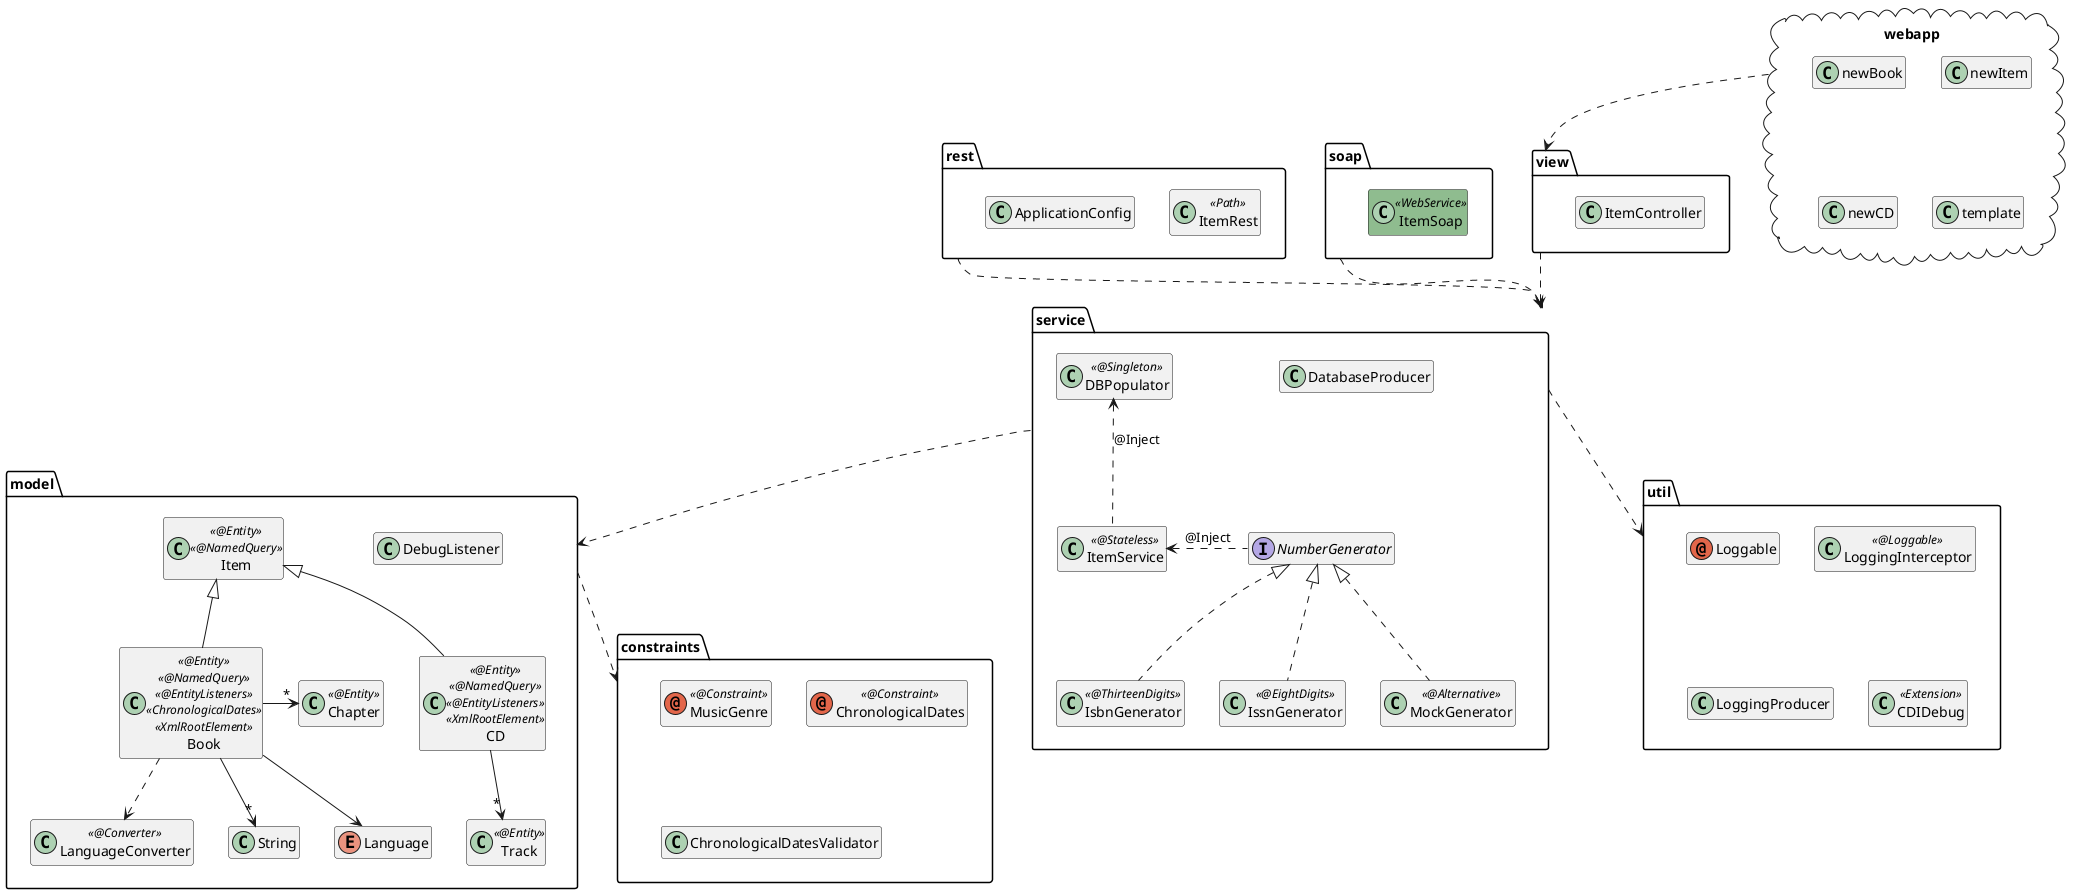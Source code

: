 @startuml

hide members

package "webapp"  <<Cloud>> {
    class newItem
    class newBook
    class newCD
    class template
}

package "view"  {
    class ItemController
}

package "rest"  {
    class ItemRest  << Path >>
    class ApplicationConfig
}

package "soap"  {
    class ItemSoap  << WebService >> #8FBC8F
}

package "service" {
    interface NumberGenerator
    class IsbnGenerator << @ThirteenDigits >>
    class IssnGenerator << @EightDigits >>
    class MockGenerator << @Alternative >>
    class ItemService << @Stateless >>
    class DatabaseProducer
    class DBPopulator << @Singleton >>

    ItemService <.right. NumberGenerator : @Inject
    DBPopulator <.down. ItemService : @Inject
    NumberGenerator <|.. IsbnGenerator
    NumberGenerator <|.. IssnGenerator
    NumberGenerator <|.. MockGenerator
}

package "model" {
    class DebugListener
    class Item << @Entity >> << @NamedQuery >>
    class CD << @Entity >> << @NamedQuery >> << @EntityListeners >> << XmlRootElement >>
    class Track << @Entity >>
    class Chapter << @Entity >>
    class Book << @Entity >> << @NamedQuery >> << @EntityListeners >> << ChronologicalDates >> << XmlRootElement >>
    class String
    enum Language
    class LanguageConverter << @Converter >>

    Item <|-- CD
    Item <|-- Book
    CD --> "*" Track
    Book --> "*" String
    Book -right-> "*" Chapter
    Book --> Language
    Book ..> LanguageConverter
}

package "constraints" {
    annotation MusicGenre << @Constraint >>
    annotation ChronologicalDates << @Constraint >>
    class ChronologicalDatesValidator
}

package "util" {
    annotation Loggable
    class LoggingInterceptor << @Loggable >>
    class LoggingProducer
    class CDIDebug << Extension >>
}

webapp ..> view
rest ..> service
soap ..> service
view ..> service
service ..> model
service ..> util
model ..> constraints

@enduml
